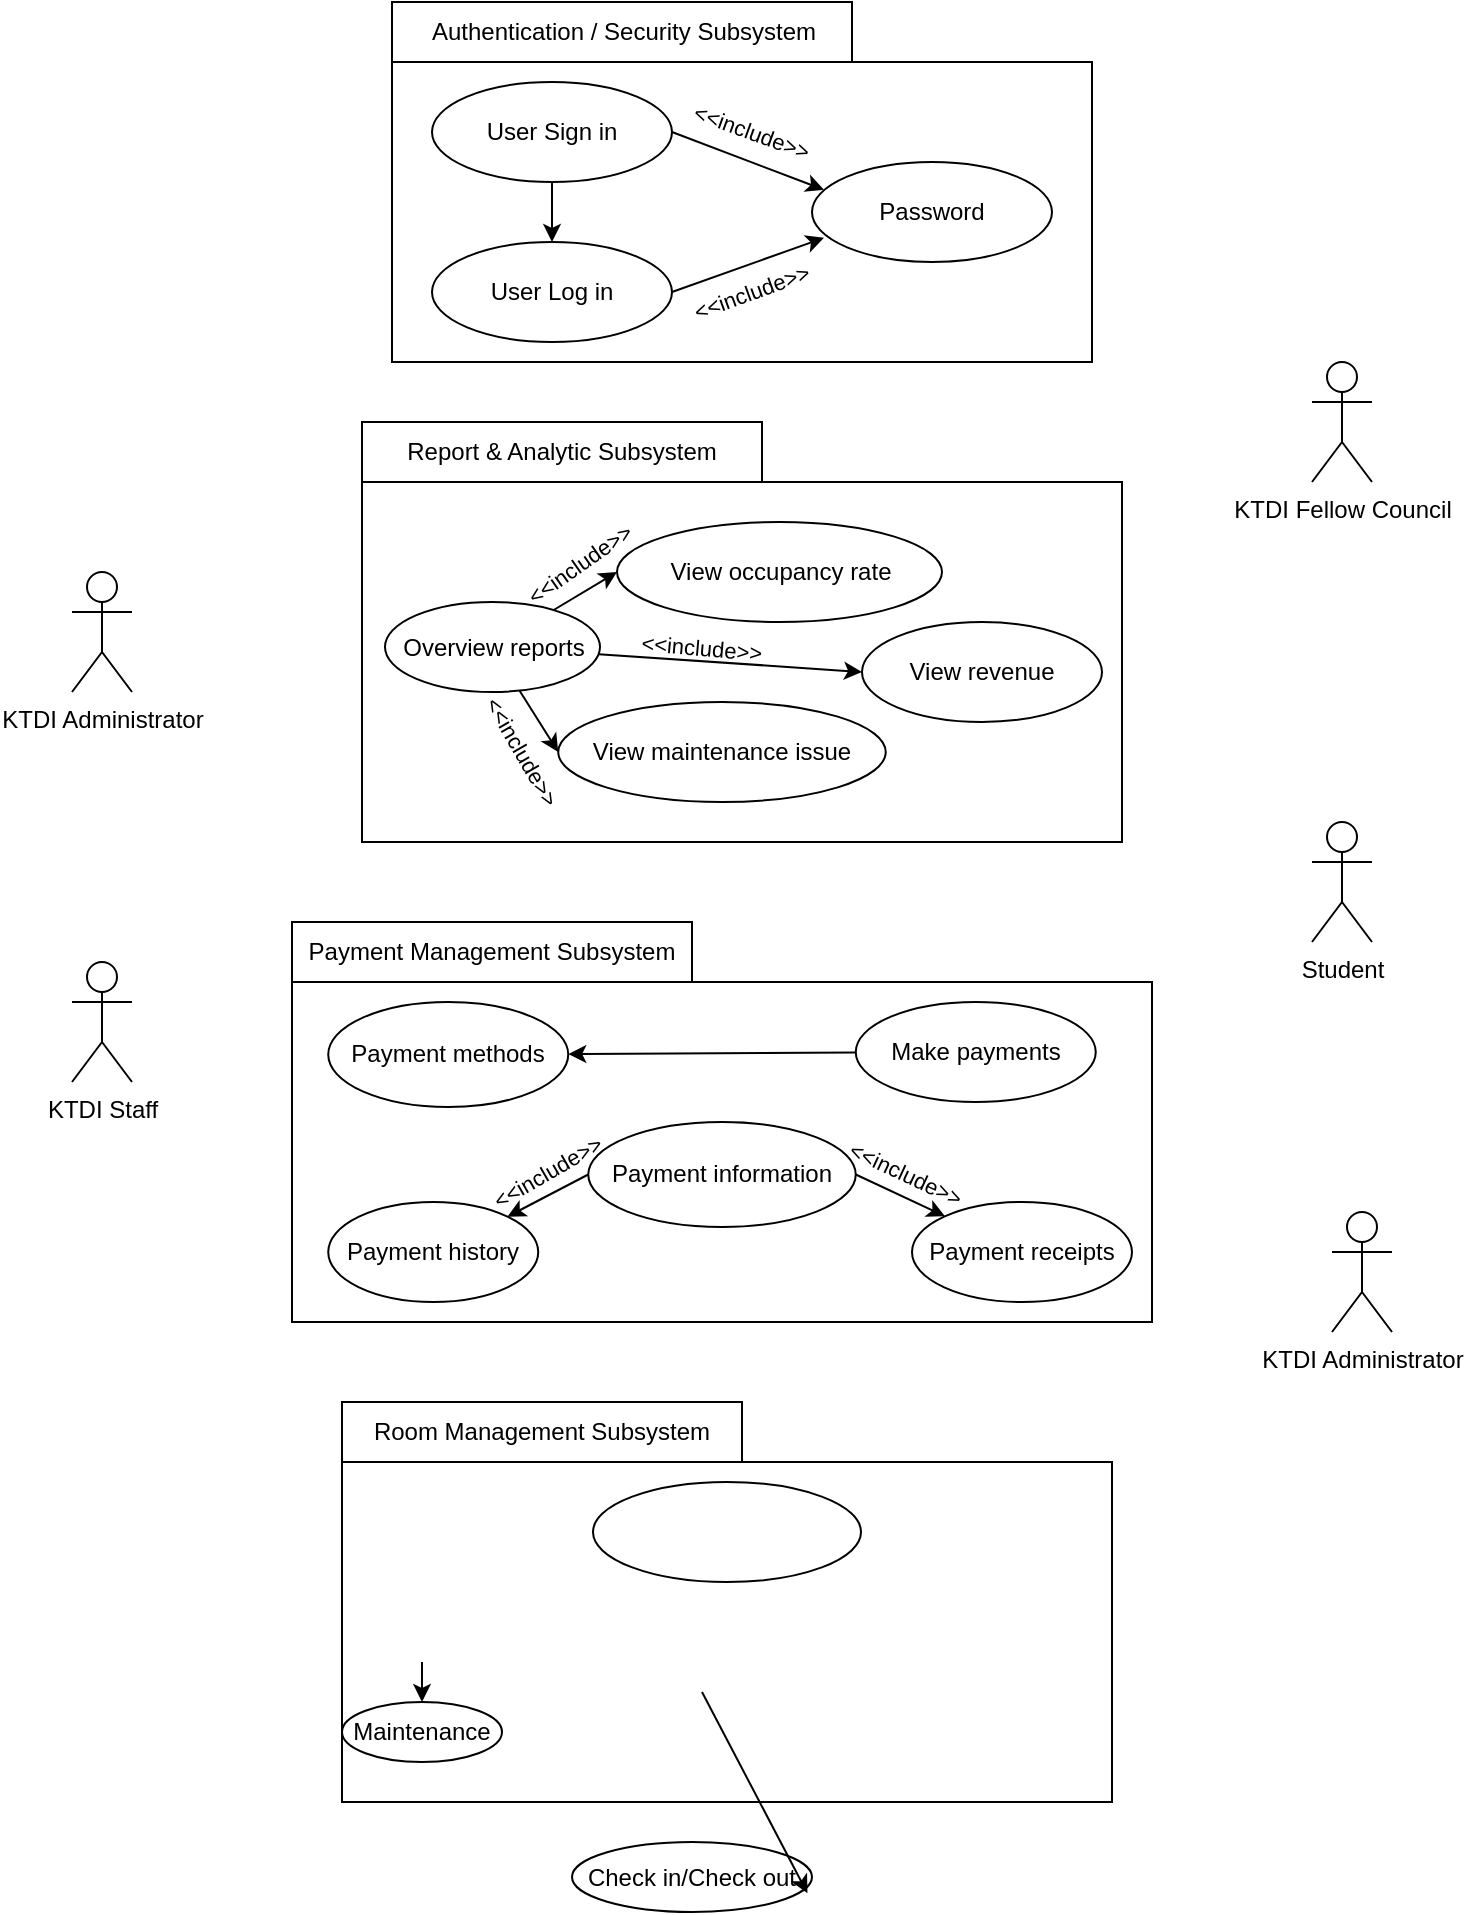 <mxfile>
    <diagram id="UMS9nKY7Dt_vSzlsI9hF" name="Page-1">
        <mxGraphModel dx="816" dy="440" grid="1" gridSize="10" guides="1" tooltips="1" connect="1" arrows="1" fold="1" page="1" pageScale="1" pageWidth="850" pageHeight="1100" math="0" shadow="0">
            <root>
                <mxCell id="0"/>
                <mxCell id="1" parent="0"/>
                <mxCell id="bJMHT8rVgH3jV2KobR5U-139" value="" style="shape=folder;fontStyle=1;tabWidth=200;tabHeight=30;tabPosition=left;html=1;boundedLbl=1;" parent="1" vertex="1">
                    <mxGeometry x="245" y="270" width="380" height="210" as="geometry"/>
                </mxCell>
                <mxCell id="bJMHT8rVgH3jV2KobR5U-130" value="KTDI Administrator" style="shape=umlActor;verticalLabelPosition=bottom;verticalAlign=top;html=1;" parent="1" vertex="1">
                    <mxGeometry x="100" y="345" width="30" height="60" as="geometry"/>
                </mxCell>
                <mxCell id="bJMHT8rVgH3jV2KobR5U-131" value="KTDI Staff" style="shape=umlActor;verticalLabelPosition=bottom;verticalAlign=top;html=1;" parent="1" vertex="1">
                    <mxGeometry x="100" y="540" width="30" height="60" as="geometry"/>
                </mxCell>
                <mxCell id="bJMHT8rVgH3jV2KobR5U-132" value="Student" style="shape=umlActor;verticalLabelPosition=bottom;verticalAlign=top;html=1;" parent="1" vertex="1">
                    <mxGeometry x="720" y="470" width="30" height="60" as="geometry"/>
                </mxCell>
                <mxCell id="bJMHT8rVgH3jV2KobR5U-133" value="KTDI Fellow Council" style="shape=umlActor;verticalLabelPosition=bottom;verticalAlign=top;html=1;" parent="1" vertex="1">
                    <mxGeometry x="720" y="240" width="30" height="60" as="geometry"/>
                </mxCell>
                <mxCell id="bJMHT8rVgH3jV2KobR5U-134" value="" style="shape=folder;fontStyle=1;tabWidth=230;tabHeight=30;tabPosition=left;html=1;boundedLbl=1;" parent="1" vertex="1">
                    <mxGeometry x="260" y="60" width="350" height="180" as="geometry"/>
                </mxCell>
                <mxCell id="bJMHT8rVgH3jV2KobR5U-135" style="edgeStyle=none;html=1;entryX=0.5;entryY=0;entryDx=0;entryDy=0;" parent="1" source="bJMHT8rVgH3jV2KobR5U-136" target="bJMHT8rVgH3jV2KobR5U-148" edge="1">
                    <mxGeometry relative="1" as="geometry"/>
                </mxCell>
                <mxCell id="bJMHT8rVgH3jV2KobR5U-136" value="" style="ellipse;whiteSpace=wrap;html=1;fillColor=none;" parent="1" vertex="1">
                    <mxGeometry x="280" y="100" width="120" height="50" as="geometry"/>
                </mxCell>
                <mxCell id="bJMHT8rVgH3jV2KobR5U-137" value="Authentication / Security Subsystem" style="text;html=1;strokeColor=none;fillColor=none;align=center;verticalAlign=middle;whiteSpace=wrap;rounded=0;" parent="1" vertex="1">
                    <mxGeometry x="276.25" y="60" width="200" height="30" as="geometry"/>
                </mxCell>
                <mxCell id="bJMHT8rVgH3jV2KobR5U-140" value="Report &amp;amp; Analytic Subsystem" style="text;html=1;strokeColor=none;fillColor=none;align=center;verticalAlign=middle;whiteSpace=wrap;rounded=0;" parent="1" vertex="1">
                    <mxGeometry x="245" y="270" width="200" height="30" as="geometry"/>
                </mxCell>
                <mxCell id="bJMHT8rVgH3jV2KobR5U-141" value="" style="shape=folder;fontStyle=1;tabWidth=200;tabHeight=30;tabPosition=left;html=1;boundedLbl=1;" parent="1" vertex="1">
                    <mxGeometry x="235" y="760" width="385" height="200" as="geometry"/>
                </mxCell>
                <mxCell id="bJMHT8rVgH3jV2KobR5U-142" value="Room Management Subsystem" style="text;html=1;strokeColor=none;fillColor=none;align=center;verticalAlign=middle;whiteSpace=wrap;rounded=0;" parent="1" vertex="1">
                    <mxGeometry x="235" y="760" width="200" height="30" as="geometry"/>
                </mxCell>
                <mxCell id="bJMHT8rVgH3jV2KobR5U-143" value="" style="shape=folder;fontStyle=1;tabWidth=200;tabHeight=30;tabPosition=left;html=1;boundedLbl=1;" parent="1" vertex="1">
                    <mxGeometry x="210" y="520" width="430" height="200" as="geometry"/>
                </mxCell>
                <mxCell id="bJMHT8rVgH3jV2KobR5U-144" value="Payment Management Subsystem" style="text;html=1;strokeColor=none;fillColor=none;align=center;verticalAlign=middle;whiteSpace=wrap;rounded=0;" parent="1" vertex="1">
                    <mxGeometry x="210" y="520" width="200" height="30" as="geometry"/>
                </mxCell>
                <mxCell id="bJMHT8rVgH3jV2KobR5U-145" style="edgeStyle=none;html=1;entryX=0.05;entryY=0.278;entryDx=0;entryDy=0;exitX=1;exitY=0.5;exitDx=0;exitDy=0;entryPerimeter=0;" parent="1" source="bJMHT8rVgH3jV2KobR5U-136" target="bJMHT8rVgH3jV2KobR5U-150" edge="1">
                    <mxGeometry relative="1" as="geometry"/>
                </mxCell>
                <mxCell id="bJMHT8rVgH3jV2KobR5U-146" value="User Sign in" style="text;html=1;strokeColor=none;fillColor=none;align=center;verticalAlign=middle;whiteSpace=wrap;rounded=0;" parent="1" vertex="1">
                    <mxGeometry x="305" y="110" width="70" height="30" as="geometry"/>
                </mxCell>
                <mxCell id="bJMHT8rVgH3jV2KobR5U-147" style="edgeStyle=none;html=1;entryX=0.05;entryY=0.758;entryDx=0;entryDy=0;exitX=1;exitY=0.5;exitDx=0;exitDy=0;entryPerimeter=0;" parent="1" source="bJMHT8rVgH3jV2KobR5U-148" target="bJMHT8rVgH3jV2KobR5U-150" edge="1">
                    <mxGeometry relative="1" as="geometry"/>
                </mxCell>
                <mxCell id="bJMHT8rVgH3jV2KobR5U-148" value="" style="ellipse;whiteSpace=wrap;html=1;fillColor=none;" parent="1" vertex="1">
                    <mxGeometry x="280" y="180" width="120" height="50" as="geometry"/>
                </mxCell>
                <mxCell id="bJMHT8rVgH3jV2KobR5U-149" value="User Log in" style="text;html=1;strokeColor=none;fillColor=none;align=center;verticalAlign=middle;whiteSpace=wrap;rounded=0;" parent="1" vertex="1">
                    <mxGeometry x="305" y="190" width="70" height="30" as="geometry"/>
                </mxCell>
                <mxCell id="bJMHT8rVgH3jV2KobR5U-150" value="" style="ellipse;whiteSpace=wrap;html=1;fillColor=none;" parent="1" vertex="1">
                    <mxGeometry x="470" y="140" width="120" height="50" as="geometry"/>
                </mxCell>
                <mxCell id="bJMHT8rVgH3jV2KobR5U-151" value="Password" style="text;html=1;strokeColor=none;fillColor=none;align=center;verticalAlign=middle;whiteSpace=wrap;rounded=0;" parent="1" vertex="1">
                    <mxGeometry x="495" y="150" width="70" height="30" as="geometry"/>
                </mxCell>
                <mxCell id="bJMHT8rVgH3jV2KobR5U-153" value="" style="edgeStyle=none;html=1;" parent="1" source="bJMHT8rVgH3jV2KobR5U-154" target="bJMHT8rVgH3jV2KobR5U-173" edge="1">
                    <mxGeometry relative="1" as="geometry"/>
                </mxCell>
                <mxCell id="bJMHT8rVgH3jV2KobR5U-154" value="Make payments" style="ellipse;whiteSpace=wrap;html=1;fillColor=none;" parent="1" vertex="1">
                    <mxGeometry x="491.88" y="560" width="120" height="50" as="geometry"/>
                </mxCell>
                <mxCell id="bJMHT8rVgH3jV2KobR5U-155" value="&amp;lt;&amp;lt;include&amp;gt;&amp;gt;" style="text;html=1;strokeColor=none;fillColor=none;align=center;verticalAlign=middle;whiteSpace=wrap;rounded=0;fontSize=11;rotation=20;" parent="1" vertex="1">
                    <mxGeometry x="410" y="110" width="60" height="30" as="geometry"/>
                </mxCell>
                <mxCell id="bJMHT8rVgH3jV2KobR5U-156" value="&amp;lt;&amp;lt;include&amp;gt;&amp;gt;" style="text;html=1;strokeColor=none;fillColor=none;align=center;verticalAlign=middle;whiteSpace=wrap;rounded=0;fontSize=11;rotation=-20;" parent="1" vertex="1">
                    <mxGeometry x="410" y="190" width="60" height="30" as="geometry"/>
                </mxCell>
                <mxCell id="bJMHT8rVgH3jV2KobR5U-164" value="View occupancy rate" style="text;html=1;strokeColor=none;fillColor=none;align=center;verticalAlign=middle;whiteSpace=wrap;rounded=0;" parent="1" vertex="1">
                    <mxGeometry x="377.5" y="330" width="152.5" height="30" as="geometry"/>
                </mxCell>
                <mxCell id="bJMHT8rVgH3jV2KobR5U-166" value="" style="ellipse;whiteSpace=wrap;html=1;fillColor=none;" parent="1" vertex="1">
                    <mxGeometry x="372.5" y="320" width="162.5" height="50" as="geometry"/>
                </mxCell>
                <mxCell id="bJMHT8rVgH3jV2KobR5U-167" value="" style="edgeStyle=none;html=1;exitX=1;exitY=0.5;exitDx=0;exitDy=0;" parent="1" source="bJMHT8rVgH3jV2KobR5U-187" target="bJMHT8rVgH3jV2KobR5U-171" edge="1">
                    <mxGeometry relative="1" as="geometry">
                        <mxPoint x="416.991" y="673.289" as="sourcePoint"/>
                    </mxGeometry>
                </mxCell>
                <mxCell id="bJMHT8rVgH3jV2KobR5U-169" value="Check in/Check out" style="ellipse;whiteSpace=wrap;html=1;" parent="1" vertex="1">
                    <mxGeometry x="350" y="980" width="120" height="35" as="geometry"/>
                </mxCell>
                <mxCell id="bJMHT8rVgH3jV2KobR5U-170" value="" style="endArrow=classic;html=1;entryX=0.981;entryY=0.732;entryDx=0;entryDy=0;entryPerimeter=0;" parent="1" target="bJMHT8rVgH3jV2KobR5U-169" edge="1">
                    <mxGeometry width="50" height="50" relative="1" as="geometry">
                        <mxPoint x="415" y="905" as="sourcePoint"/>
                        <mxPoint x="385" y="890" as="targetPoint"/>
                        <Array as="points"/>
                    </mxGeometry>
                </mxCell>
                <mxCell id="bJMHT8rVgH3jV2KobR5U-171" value="Payment receipts" style="ellipse;whiteSpace=wrap;html=1;fillColor=none;" parent="1" vertex="1">
                    <mxGeometry x="520" y="660" width="110" height="50" as="geometry"/>
                </mxCell>
                <mxCell id="bJMHT8rVgH3jV2KobR5U-172" value="" style="endArrow=classic;html=1;" parent="1" edge="1">
                    <mxGeometry width="50" height="50" relative="1" as="geometry">
                        <mxPoint x="275" y="890" as="sourcePoint"/>
                        <mxPoint x="275" y="910" as="targetPoint"/>
                    </mxGeometry>
                </mxCell>
                <mxCell id="bJMHT8rVgH3jV2KobR5U-173" value="Payment methods" style="ellipse;whiteSpace=wrap;html=1;fillColor=none;" parent="1" vertex="1">
                    <mxGeometry x="228.12" y="560" width="120" height="52.5" as="geometry"/>
                </mxCell>
                <mxCell id="bJMHT8rVgH3jV2KobR5U-174" value="Maintenance" style="ellipse;whiteSpace=wrap;html=1;" parent="1" vertex="1">
                    <mxGeometry x="235" y="910" width="80" height="30" as="geometry"/>
                </mxCell>
                <mxCell id="bJMHT8rVgH3jV2KobR5U-175" value="View maintenance issue" style="ellipse;whiteSpace=wrap;html=1;fillColor=none;" parent="1" vertex="1">
                    <mxGeometry x="343.12" y="410" width="163.75" height="50" as="geometry"/>
                </mxCell>
                <mxCell id="bJMHT8rVgH3jV2KobR5U-178" value="Payment history" style="ellipse;whiteSpace=wrap;html=1;fillColor=none;" parent="1" vertex="1">
                    <mxGeometry x="228.12" y="660" width="105" height="50" as="geometry"/>
                </mxCell>
                <mxCell id="bJMHT8rVgH3jV2KobR5U-182" value="View revenue" style="ellipse;whiteSpace=wrap;html=1;fillColor=none;" parent="1" vertex="1">
                    <mxGeometry x="495" y="370" width="120" height="50" as="geometry"/>
                </mxCell>
                <mxCell id="bJMHT8rVgH3jV2KobR5U-185" value="KTDI Administrator" style="shape=umlActor;verticalLabelPosition=bottom;verticalAlign=top;html=1;" parent="1" vertex="1">
                    <mxGeometry x="730" y="665" width="30" height="60" as="geometry"/>
                </mxCell>
                <mxCell id="13" style="edgeStyle=none;html=1;entryX=1;entryY=0;entryDx=0;entryDy=0;exitX=0;exitY=0.5;exitDx=0;exitDy=0;" edge="1" parent="1" source="bJMHT8rVgH3jV2KobR5U-187" target="bJMHT8rVgH3jV2KobR5U-178">
                    <mxGeometry relative="1" as="geometry"/>
                </mxCell>
                <mxCell id="bJMHT8rVgH3jV2KobR5U-187" value="Payment information" style="ellipse;whiteSpace=wrap;html=1;fillColor=none;" parent="1" vertex="1">
                    <mxGeometry x="358.13" y="620" width="133.75" height="52.5" as="geometry"/>
                </mxCell>
                <mxCell id="7" style="edgeStyle=none;html=1;entryX=0;entryY=0.5;entryDx=0;entryDy=0;" edge="1" parent="1" source="6" target="bJMHT8rVgH3jV2KobR5U-166">
                    <mxGeometry relative="1" as="geometry"/>
                </mxCell>
                <mxCell id="8" style="edgeStyle=none;html=1;entryX=0;entryY=0.5;entryDx=0;entryDy=0;" edge="1" parent="1" source="6" target="bJMHT8rVgH3jV2KobR5U-175">
                    <mxGeometry relative="1" as="geometry"/>
                </mxCell>
                <mxCell id="9" style="edgeStyle=none;html=1;entryX=0;entryY=0.5;entryDx=0;entryDy=0;" edge="1" parent="1" source="6" target="bJMHT8rVgH3jV2KobR5U-182">
                    <mxGeometry relative="1" as="geometry"/>
                </mxCell>
                <mxCell id="6" value="Overview reports" style="ellipse;whiteSpace=wrap;html=1;" vertex="1" parent="1">
                    <mxGeometry x="256.5" y="360" width="107.5" height="45" as="geometry"/>
                </mxCell>
                <mxCell id="10" value="&amp;lt;&amp;lt;include&amp;gt;&amp;gt;" style="text;html=1;strokeColor=none;fillColor=none;align=center;verticalAlign=middle;whiteSpace=wrap;rounded=0;fontSize=11;rotation=-35;" vertex="1" parent="1">
                    <mxGeometry x="324" y="326" width="60" height="30" as="geometry"/>
                </mxCell>
                <mxCell id="11" value="&amp;lt;&amp;lt;include&amp;gt;&amp;gt;" style="text;html=1;strokeColor=none;fillColor=none;align=center;verticalAlign=middle;whiteSpace=wrap;rounded=0;fontSize=11;rotation=5;" vertex="1" parent="1">
                    <mxGeometry x="385" y="367.5" width="60" height="30" as="geometry"/>
                </mxCell>
                <mxCell id="12" value="&amp;lt;&amp;lt;include&amp;gt;&amp;gt;" style="text;html=1;strokeColor=none;fillColor=none;align=center;verticalAlign=middle;whiteSpace=wrap;rounded=0;fontSize=11;rotation=60;" vertex="1" parent="1">
                    <mxGeometry x="295" y="420" width="60" height="30" as="geometry"/>
                </mxCell>
                <mxCell id="15" value="&amp;lt;&amp;lt;include&amp;gt;&amp;gt;" style="text;html=1;strokeColor=none;fillColor=none;align=center;verticalAlign=middle;whiteSpace=wrap;rounded=0;fontSize=11;rotation=-30;" vertex="1" parent="1">
                    <mxGeometry x="308" y="630" width="60" height="30" as="geometry"/>
                </mxCell>
                <mxCell id="16" value="&amp;lt;&amp;lt;include&amp;gt;&amp;gt;" style="text;html=1;strokeColor=none;fillColor=none;align=center;verticalAlign=middle;whiteSpace=wrap;rounded=0;fontSize=11;rotation=25;" vertex="1" parent="1">
                    <mxGeometry x="486.88" y="631" width="60" height="30" as="geometry"/>
                </mxCell>
                <mxCell id="17" value="" style="ellipse;whiteSpace=wrap;html=1;" vertex="1" parent="1">
                    <mxGeometry x="360.5" y="800" width="134" height="50" as="geometry"/>
                </mxCell>
            </root>
        </mxGraphModel>
    </diagram>
</mxfile>
